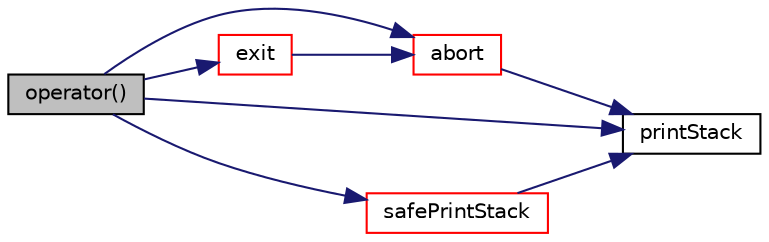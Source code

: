 digraph "operator()"
{
  bgcolor="transparent";
  edge [fontname="Helvetica",fontsize="10",labelfontname="Helvetica",labelfontsize="10"];
  node [fontname="Helvetica",fontsize="10",shape=record];
  rankdir="LR";
  Node1 [label="operator()",height=0.2,width=0.4,color="black", fillcolor="grey75", style="filled", fontcolor="black"];
  Node1 -> Node2 [color="midnightblue",fontsize="10",style="solid",fontname="Helvetica"];
  Node2 [label="abort",height=0.2,width=0.4,color="red",URL="$a00686.html#ac54f53dc342019e8db34f4aa581a5792",tooltip="Abort : used to stop code for fatal errors. "];
  Node2 -> Node3 [color="midnightblue",fontsize="10",style="solid",fontname="Helvetica"];
  Node3 [label="printStack",height=0.2,width=0.4,color="black",URL="$a00686.html#a7fb27e884553ce565d0ea6276a111e0e",tooltip="Helper function to print a stack. "];
  Node1 -> Node4 [color="midnightblue",fontsize="10",style="solid",fontname="Helvetica"];
  Node4 [label="exit",height=0.2,width=0.4,color="red",URL="$a00686.html#a8e05d3ad7f8730ff9a8bab5360fd7854",tooltip="Exit : can be called for any error to exit program. "];
  Node4 -> Node2 [color="midnightblue",fontsize="10",style="solid",fontname="Helvetica"];
  Node1 -> Node3 [color="midnightblue",fontsize="10",style="solid",fontname="Helvetica"];
  Node1 -> Node5 [color="midnightblue",fontsize="10",style="solid",fontname="Helvetica"];
  Node5 [label="safePrintStack",height=0.2,width=0.4,color="red",URL="$a00686.html#aacf3aec29a7125f9519869c3b7b8bfe4",tooltip="Helper function to print a stack (if OpenFOAM IO not yet. "];
  Node5 -> Node3 [color="midnightblue",fontsize="10",style="solid",fontname="Helvetica"];
}
